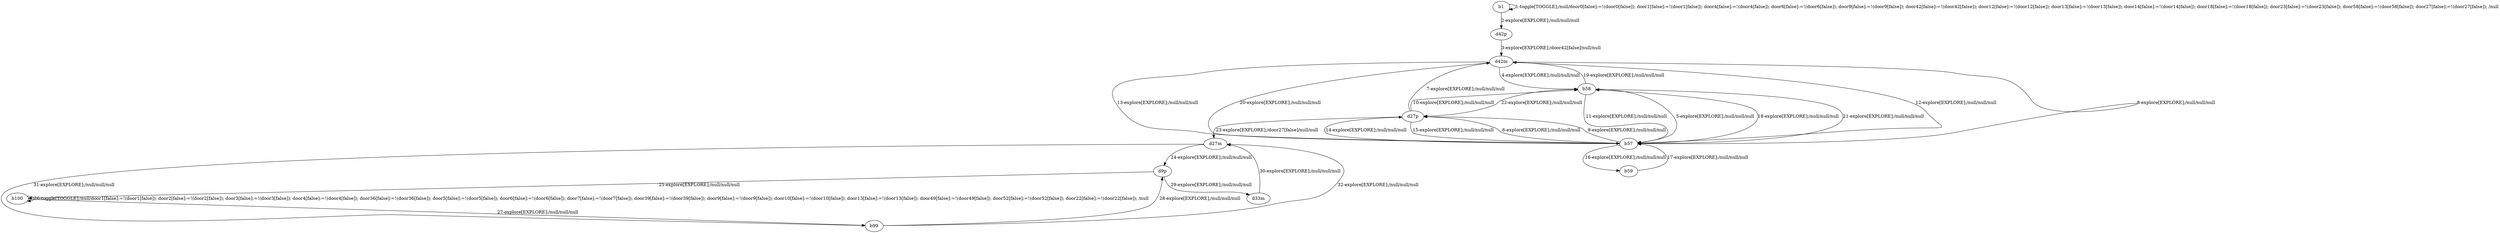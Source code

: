 # Total number of goals covered by this test: 1
# b100 --> b99

digraph g {
"b1" -> "b1" [label = "1-toggle[TOGGLE];/null/door0[false]:=!(door0[false]); door1[false]:=!(door1[false]); door4[false]:=!(door4[false]); door6[false]:=!(door6[false]); door9[false]:=!(door9[false]); door42[false]:=!(door42[false]); door12[false]:=!(door12[false]); door13[false]:=!(door13[false]); door14[false]:=!(door14[false]); door18[false]:=!(door18[false]); door23[false]:=!(door23[false]); door58[false]:=!(door58[false]); door27[false]:=!(door27[false]); /null"];
"b1" -> "d42p" [label = "2-explore[EXPLORE];/null/null/null"];
"d42p" -> "d42m" [label = "3-explore[EXPLORE];/door42[false]/null/null"];
"d42m" -> "b58" [label = "4-explore[EXPLORE];/null/null/null"];
"b58" -> "b57" [label = "5-explore[EXPLORE];/null/null/null"];
"b57" -> "d27p" [label = "6-explore[EXPLORE];/null/null/null"];
"d27p" -> "d42m" [label = "7-explore[EXPLORE];/null/null/null"];
"d42m" -> "b57" [label = "8-explore[EXPLORE];/null/null/null"];
"b57" -> "d27p" [label = "9-explore[EXPLORE];/null/null/null"];
"d27p" -> "b58" [label = "10-explore[EXPLORE];/null/null/null"];
"b58" -> "b57" [label = "11-explore[EXPLORE];/null/null/null"];
"b57" -> "d42m" [label = "12-explore[EXPLORE];/null/null/null"];
"d42m" -> "b57" [label = "13-explore[EXPLORE];/null/null/null"];
"b57" -> "d27p" [label = "14-explore[EXPLORE];/null/null/null"];
"d27p" -> "b57" [label = "15-explore[EXPLORE];/null/null/null"];
"b57" -> "b59" [label = "16-explore[EXPLORE];/null/null/null"];
"b59" -> "b57" [label = "17-explore[EXPLORE];/null/null/null"];
"b57" -> "b58" [label = "18-explore[EXPLORE];/null/null/null"];
"b58" -> "d42m" [label = "19-explore[EXPLORE];/null/null/null"];
"d42m" -> "b57" [label = "20-explore[EXPLORE];/null/null/null"];
"b57" -> "b58" [label = "21-explore[EXPLORE];/null/null/null"];
"b58" -> "d27p" [label = "22-explore[EXPLORE];/null/null/null"];
"d27p" -> "d27m" [label = "23-explore[EXPLORE];/door27[false]/null/null"];
"d27m" -> "d9p" [label = "24-explore[EXPLORE];/null/null/null"];
"d9p" -> "b100" [label = "25-explore[EXPLORE];/null/null/null"];
"b100" -> "b100" [label = "26-toggle[TOGGLE];/null/door1[false]:=!(door1[false]); door2[false]:=!(door2[false]); door3[false]:=!(door3[false]); door4[false]:=!(door4[false]); door36[false]:=!(door36[false]); door5[false]:=!(door5[false]); door6[false]:=!(door6[false]); door7[false]:=!(door7[false]); door39[false]:=!(door39[false]); door9[false]:=!(door9[false]); door10[false]:=!(door10[false]); door13[false]:=!(door13[false]); door49[false]:=!(door49[false]); door52[false]:=!(door52[false]); door22[false]:=!(door22[false]); /null"];
"b100" -> "b99" [label = "27-explore[EXPLORE];/null/null/null"];
"b99" -> "d9p" [label = "28-explore[EXPLORE];/null/null/null"];
"d9p" -> "d33m" [label = "29-explore[EXPLORE];/null/null/null"];
"d33m" -> "d27m" [label = "30-explore[EXPLORE];/null/null/null"];
"d27m" -> "b99" [label = "31-explore[EXPLORE];/null/null/null"];
"b99" -> "d27m" [label = "32-explore[EXPLORE];/null/null/null"];
}